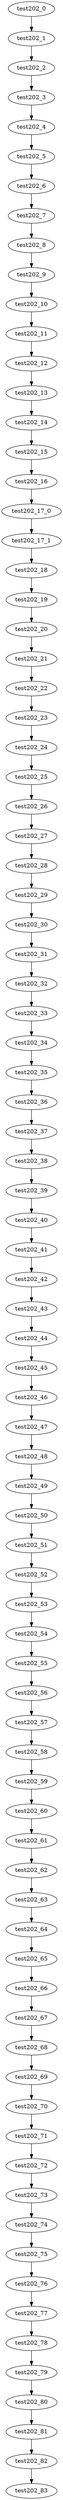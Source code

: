 digraph G {
test202_0->test202_1;
test202_1->test202_2;
test202_2->test202_3;
test202_3->test202_4;
test202_4->test202_5;
test202_5->test202_6;
test202_6->test202_7;
test202_7->test202_8;
test202_8->test202_9;
test202_9->test202_10;
test202_10->test202_11;
test202_11->test202_12;
test202_12->test202_13;
test202_13->test202_14;
test202_14->test202_15;
test202_15->test202_16;
test202_16->test202_17_0;
test202_17_0->test202_17_1;
test202_17_1->test202_18;
test202_18->test202_19;
test202_19->test202_20;
test202_20->test202_21;
test202_21->test202_22;
test202_22->test202_23;
test202_23->test202_24;
test202_24->test202_25;
test202_25->test202_26;
test202_26->test202_27;
test202_27->test202_28;
test202_28->test202_29;
test202_29->test202_30;
test202_30->test202_31;
test202_31->test202_32;
test202_32->test202_33;
test202_33->test202_34;
test202_34->test202_35;
test202_35->test202_36;
test202_36->test202_37;
test202_37->test202_38;
test202_38->test202_39;
test202_39->test202_40;
test202_40->test202_41;
test202_41->test202_42;
test202_42->test202_43;
test202_43->test202_44;
test202_44->test202_45;
test202_45->test202_46;
test202_46->test202_47;
test202_47->test202_48;
test202_48->test202_49;
test202_49->test202_50;
test202_50->test202_51;
test202_51->test202_52;
test202_52->test202_53;
test202_53->test202_54;
test202_54->test202_55;
test202_55->test202_56;
test202_56->test202_57;
test202_57->test202_58;
test202_58->test202_59;
test202_59->test202_60;
test202_60->test202_61;
test202_61->test202_62;
test202_62->test202_63;
test202_63->test202_64;
test202_64->test202_65;
test202_65->test202_66;
test202_66->test202_67;
test202_67->test202_68;
test202_68->test202_69;
test202_69->test202_70;
test202_70->test202_71;
test202_71->test202_72;
test202_72->test202_73;
test202_73->test202_74;
test202_74->test202_75;
test202_75->test202_76;
test202_76->test202_77;
test202_77->test202_78;
test202_78->test202_79;
test202_79->test202_80;
test202_80->test202_81;
test202_81->test202_82;
test202_82->test202_83;

}
